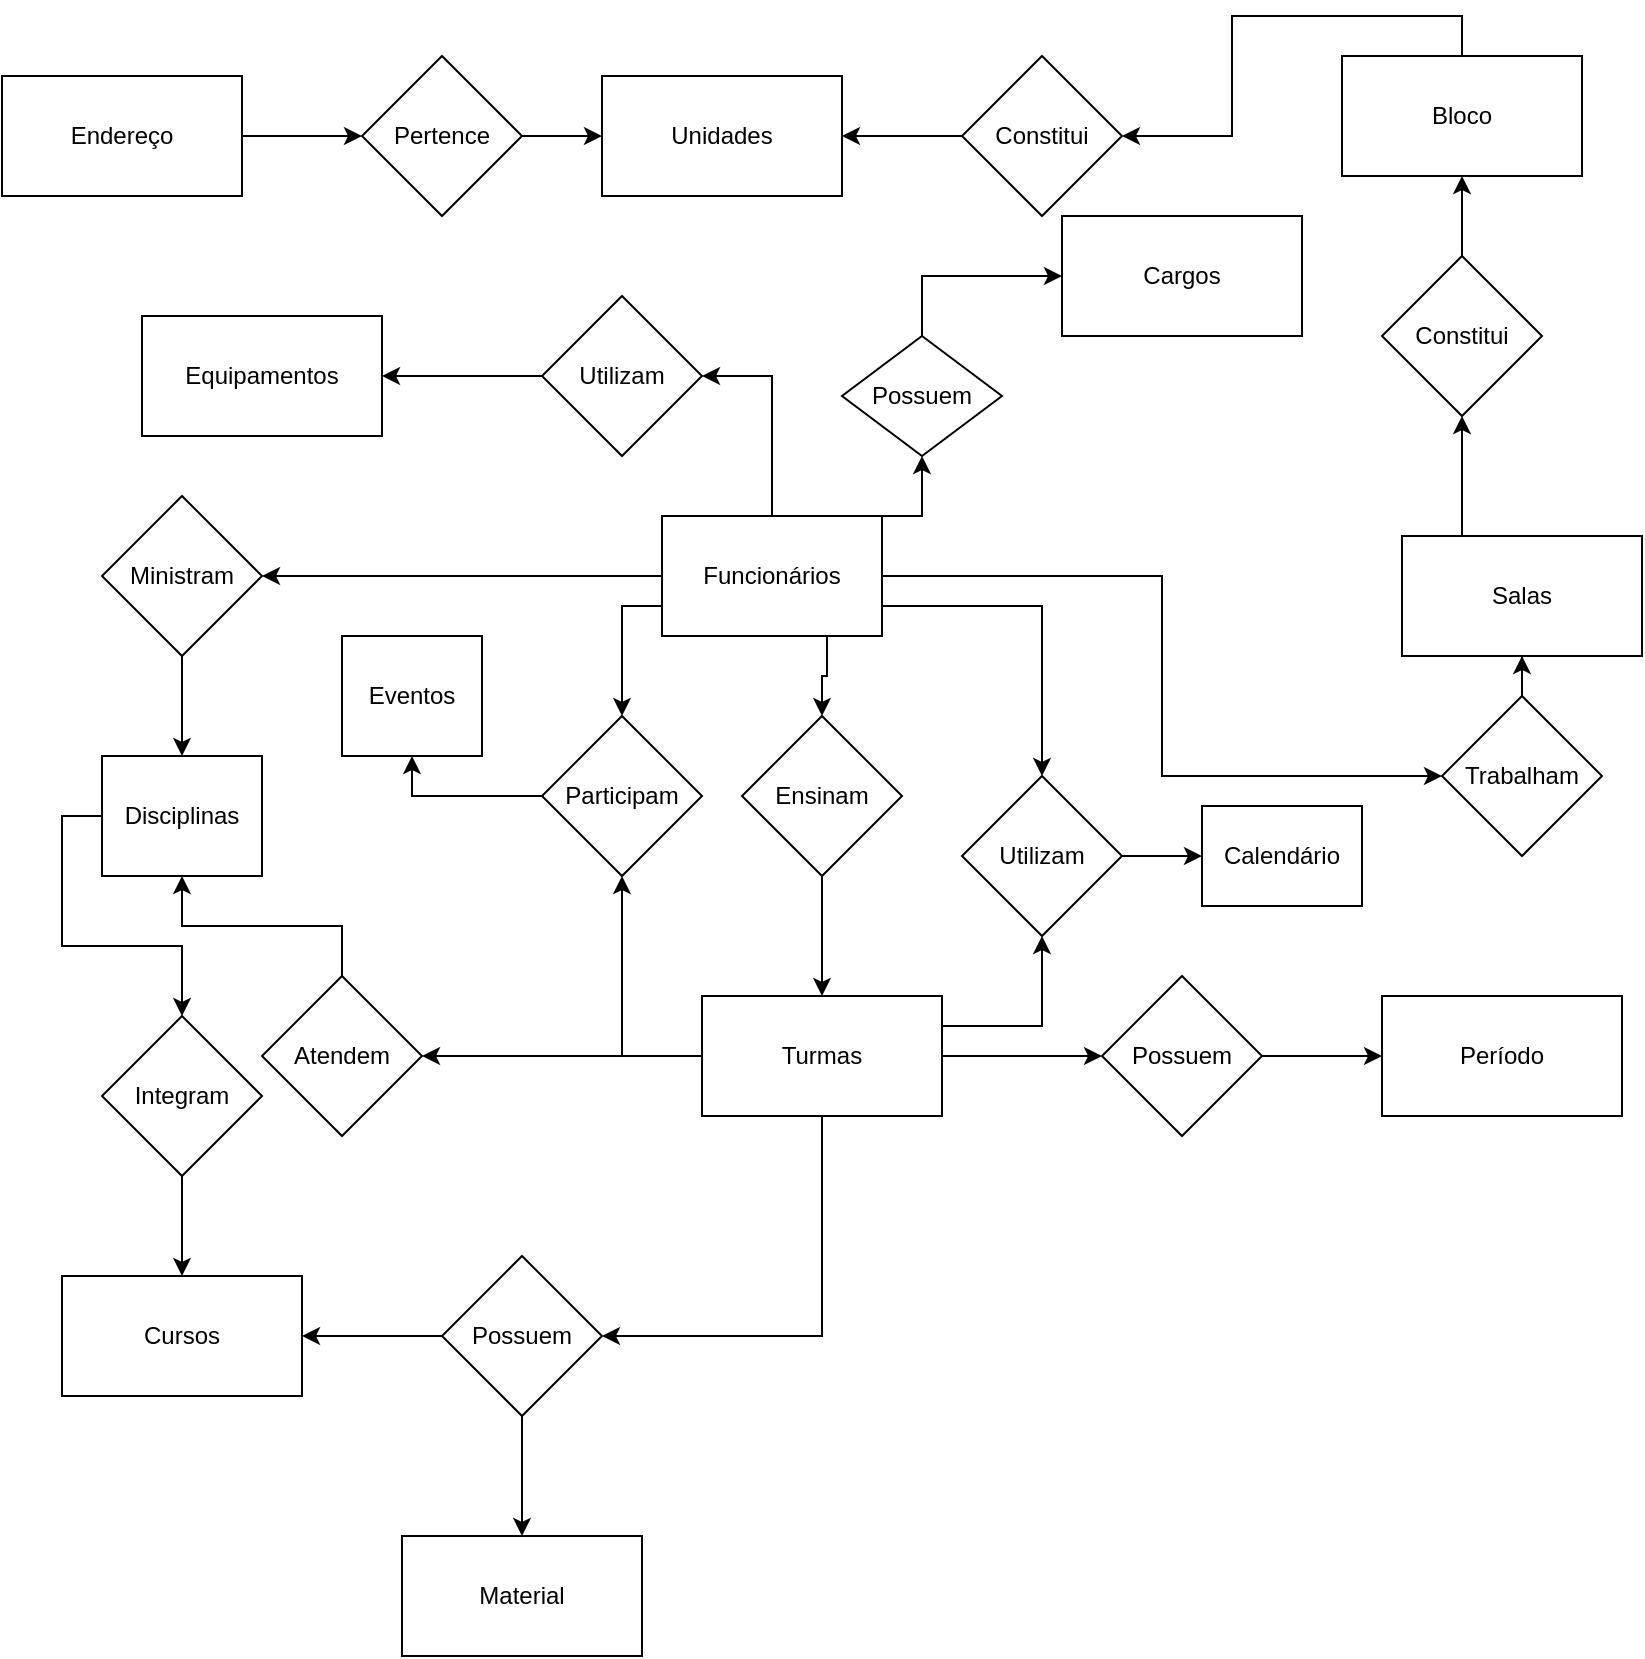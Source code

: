 <mxfile version="14.4.3" type="github">
  <diagram id="R2lEEEUBdFMjLlhIrx00" name="Page-1">
    <mxGraphModel dx="1108" dy="513" grid="1" gridSize="10" guides="1" tooltips="1" connect="1" arrows="1" fold="1" page="1" pageScale="1" pageWidth="850" pageHeight="1100" math="0" shadow="0" extFonts="Permanent Marker^https://fonts.googleapis.com/css?family=Permanent+Marker">
      <root>
        <mxCell id="0" />
        <mxCell id="1" parent="0" />
        <mxCell id="B15ubSbXxVU3i6Eq9neQ-1" value="Equipamentos" style="rounded=0;whiteSpace=wrap;html=1;" vertex="1" parent="1">
          <mxGeometry x="80" y="160" width="120" height="60" as="geometry" />
        </mxCell>
        <mxCell id="B15ubSbXxVU3i6Eq9neQ-2" value="Unidades" style="rounded=0;whiteSpace=wrap;html=1;" vertex="1" parent="1">
          <mxGeometry x="310" y="40" width="120" height="60" as="geometry" />
        </mxCell>
        <mxCell id="B15ubSbXxVU3i6Eq9neQ-3" value="Material" style="rounded=0;whiteSpace=wrap;html=1;" vertex="1" parent="1">
          <mxGeometry x="210" y="770" width="120" height="60" as="geometry" />
        </mxCell>
        <mxCell id="B15ubSbXxVU3i6Eq9neQ-86" style="edgeStyle=orthogonalEdgeStyle;rounded=0;orthogonalLoop=1;jettySize=auto;html=1;exitX=0.25;exitY=0;exitDx=0;exitDy=0;entryX=0.5;entryY=1;entryDx=0;entryDy=0;" edge="1" parent="1" source="B15ubSbXxVU3i6Eq9neQ-6" target="B15ubSbXxVU3i6Eq9neQ-22">
          <mxGeometry relative="1" as="geometry" />
        </mxCell>
        <mxCell id="B15ubSbXxVU3i6Eq9neQ-6" value="Salas" style="rounded=0;whiteSpace=wrap;html=1;" vertex="1" parent="1">
          <mxGeometry x="710" y="270" width="120" height="60" as="geometry" />
        </mxCell>
        <mxCell id="B15ubSbXxVU3i6Eq9neQ-7" value="Cursos" style="rounded=0;whiteSpace=wrap;html=1;" vertex="1" parent="1">
          <mxGeometry x="40" y="640" width="120" height="60" as="geometry" />
        </mxCell>
        <mxCell id="B15ubSbXxVU3i6Eq9neQ-9" value="Calendário" style="rounded=0;whiteSpace=wrap;html=1;" vertex="1" parent="1">
          <mxGeometry x="610" y="405" width="80" height="50" as="geometry" />
        </mxCell>
        <mxCell id="B15ubSbXxVU3i6Eq9neQ-43" style="edgeStyle=orthogonalEdgeStyle;rounded=0;orthogonalLoop=1;jettySize=auto;html=1;exitX=0;exitY=0.5;exitDx=0;exitDy=0;" edge="1" parent="1" source="B15ubSbXxVU3i6Eq9neQ-10" target="B15ubSbXxVU3i6Eq9neQ-41">
          <mxGeometry relative="1" as="geometry" />
        </mxCell>
        <mxCell id="B15ubSbXxVU3i6Eq9neQ-10" value="Disciplinas" style="rounded=0;whiteSpace=wrap;html=1;" vertex="1" parent="1">
          <mxGeometry x="60" y="380" width="80" height="60" as="geometry" />
        </mxCell>
        <mxCell id="B15ubSbXxVU3i6Eq9neQ-39" style="edgeStyle=orthogonalEdgeStyle;rounded=0;orthogonalLoop=1;jettySize=auto;html=1;exitX=0;exitY=0.5;exitDx=0;exitDy=0;entryX=1;entryY=0.5;entryDx=0;entryDy=0;" edge="1" parent="1" source="B15ubSbXxVU3i6Eq9neQ-11" target="B15ubSbXxVU3i6Eq9neQ-37">
          <mxGeometry relative="1" as="geometry" />
        </mxCell>
        <mxCell id="B15ubSbXxVU3i6Eq9neQ-48" style="edgeStyle=orthogonalEdgeStyle;rounded=0;orthogonalLoop=1;jettySize=auto;html=1;exitX=0.5;exitY=1;exitDx=0;exitDy=0;entryX=1;entryY=0.5;entryDx=0;entryDy=0;" edge="1" parent="1" source="B15ubSbXxVU3i6Eq9neQ-11" target="B15ubSbXxVU3i6Eq9neQ-44">
          <mxGeometry relative="1" as="geometry" />
        </mxCell>
        <mxCell id="B15ubSbXxVU3i6Eq9neQ-50" style="edgeStyle=orthogonalEdgeStyle;rounded=0;orthogonalLoop=1;jettySize=auto;html=1;exitX=1;exitY=0.5;exitDx=0;exitDy=0;" edge="1" parent="1" source="B15ubSbXxVU3i6Eq9neQ-11" target="B15ubSbXxVU3i6Eq9neQ-49">
          <mxGeometry relative="1" as="geometry" />
        </mxCell>
        <mxCell id="B15ubSbXxVU3i6Eq9neQ-77" style="edgeStyle=orthogonalEdgeStyle;rounded=0;orthogonalLoop=1;jettySize=auto;html=1;exitX=1;exitY=0.25;exitDx=0;exitDy=0;entryX=0.5;entryY=1;entryDx=0;entryDy=0;" edge="1" parent="1" source="B15ubSbXxVU3i6Eq9neQ-11" target="B15ubSbXxVU3i6Eq9neQ-56">
          <mxGeometry relative="1" as="geometry" />
        </mxCell>
        <mxCell id="B15ubSbXxVU3i6Eq9neQ-79" style="edgeStyle=orthogonalEdgeStyle;rounded=0;orthogonalLoop=1;jettySize=auto;html=1;exitX=0;exitY=0.5;exitDx=0;exitDy=0;entryX=0.5;entryY=1;entryDx=0;entryDy=0;" edge="1" parent="1" source="B15ubSbXxVU3i6Eq9neQ-11" target="B15ubSbXxVU3i6Eq9neQ-62">
          <mxGeometry relative="1" as="geometry" />
        </mxCell>
        <mxCell id="B15ubSbXxVU3i6Eq9neQ-11" value="Turmas" style="rounded=0;whiteSpace=wrap;html=1;" vertex="1" parent="1">
          <mxGeometry x="360" y="500" width="120" height="60" as="geometry" />
        </mxCell>
        <mxCell id="B15ubSbXxVU3i6Eq9neQ-31" style="edgeStyle=orthogonalEdgeStyle;rounded=0;orthogonalLoop=1;jettySize=auto;html=1;exitX=1;exitY=0.5;exitDx=0;exitDy=0;entryX=0;entryY=0.5;entryDx=0;entryDy=0;" edge="1" parent="1" source="B15ubSbXxVU3i6Eq9neQ-12" target="B15ubSbXxVU3i6Eq9neQ-30">
          <mxGeometry relative="1" as="geometry" />
        </mxCell>
        <mxCell id="B15ubSbXxVU3i6Eq9neQ-34" style="edgeStyle=orthogonalEdgeStyle;rounded=0;orthogonalLoop=1;jettySize=auto;html=1;exitX=0;exitY=0.5;exitDx=0;exitDy=0;entryX=1;entryY=0.5;entryDx=0;entryDy=0;" edge="1" parent="1" source="B15ubSbXxVU3i6Eq9neQ-12" target="B15ubSbXxVU3i6Eq9neQ-33">
          <mxGeometry relative="1" as="geometry" />
        </mxCell>
        <mxCell id="B15ubSbXxVU3i6Eq9neQ-55" style="edgeStyle=orthogonalEdgeStyle;rounded=0;orthogonalLoop=1;jettySize=auto;html=1;exitX=0.5;exitY=0;exitDx=0;exitDy=0;entryX=1;entryY=0.5;entryDx=0;entryDy=0;" edge="1" parent="1" source="B15ubSbXxVU3i6Eq9neQ-12" target="B15ubSbXxVU3i6Eq9neQ-53">
          <mxGeometry relative="1" as="geometry" />
        </mxCell>
        <mxCell id="B15ubSbXxVU3i6Eq9neQ-75" style="edgeStyle=orthogonalEdgeStyle;rounded=0;orthogonalLoop=1;jettySize=auto;html=1;exitX=1;exitY=0;exitDx=0;exitDy=0;entryX=0.5;entryY=1;entryDx=0;entryDy=0;" edge="1" parent="1" source="B15ubSbXxVU3i6Eq9neQ-12" target="B15ubSbXxVU3i6Eq9neQ-68">
          <mxGeometry relative="1" as="geometry" />
        </mxCell>
        <mxCell id="B15ubSbXxVU3i6Eq9neQ-78" style="edgeStyle=orthogonalEdgeStyle;rounded=0;orthogonalLoop=1;jettySize=auto;html=1;exitX=1;exitY=0.75;exitDx=0;exitDy=0;entryX=0.5;entryY=0;entryDx=0;entryDy=0;" edge="1" parent="1" source="B15ubSbXxVU3i6Eq9neQ-12" target="B15ubSbXxVU3i6Eq9neQ-56">
          <mxGeometry relative="1" as="geometry" />
        </mxCell>
        <mxCell id="B15ubSbXxVU3i6Eq9neQ-82" style="edgeStyle=orthogonalEdgeStyle;rounded=0;orthogonalLoop=1;jettySize=auto;html=1;exitX=0;exitY=0.75;exitDx=0;exitDy=0;entryX=0.5;entryY=0;entryDx=0;entryDy=0;" edge="1" parent="1" source="B15ubSbXxVU3i6Eq9neQ-12" target="B15ubSbXxVU3i6Eq9neQ-62">
          <mxGeometry relative="1" as="geometry" />
        </mxCell>
        <mxCell id="B15ubSbXxVU3i6Eq9neQ-85" style="edgeStyle=orthogonalEdgeStyle;rounded=0;orthogonalLoop=1;jettySize=auto;html=1;exitX=0.75;exitY=1;exitDx=0;exitDy=0;entryX=0.5;entryY=0;entryDx=0;entryDy=0;" edge="1" parent="1" source="B15ubSbXxVU3i6Eq9neQ-12" target="B15ubSbXxVU3i6Eq9neQ-36">
          <mxGeometry relative="1" as="geometry" />
        </mxCell>
        <mxCell id="B15ubSbXxVU3i6Eq9neQ-12" value="Funcionários" style="rounded=0;whiteSpace=wrap;html=1;" vertex="1" parent="1">
          <mxGeometry x="340" y="260" width="110" height="60" as="geometry" />
        </mxCell>
        <mxCell id="B15ubSbXxVU3i6Eq9neQ-20" style="edgeStyle=orthogonalEdgeStyle;rounded=0;orthogonalLoop=1;jettySize=auto;html=1;exitX=0.5;exitY=0;exitDx=0;exitDy=0;entryX=1;entryY=0.5;entryDx=0;entryDy=0;" edge="1" parent="1" source="B15ubSbXxVU3i6Eq9neQ-13" target="B15ubSbXxVU3i6Eq9neQ-16">
          <mxGeometry relative="1" as="geometry" />
        </mxCell>
        <mxCell id="B15ubSbXxVU3i6Eq9neQ-13" value="Bloco" style="rounded=0;whiteSpace=wrap;html=1;" vertex="1" parent="1">
          <mxGeometry x="680" y="30" width="120" height="60" as="geometry" />
        </mxCell>
        <mxCell id="B15ubSbXxVU3i6Eq9neQ-14" value="Período" style="rounded=0;whiteSpace=wrap;html=1;" vertex="1" parent="1">
          <mxGeometry x="700" y="500" width="120" height="60" as="geometry" />
        </mxCell>
        <mxCell id="B15ubSbXxVU3i6Eq9neQ-27" style="edgeStyle=orthogonalEdgeStyle;rounded=0;orthogonalLoop=1;jettySize=auto;html=1;exitX=1;exitY=0.5;exitDx=0;exitDy=0;entryX=0;entryY=0.5;entryDx=0;entryDy=0;" edge="1" parent="1" source="B15ubSbXxVU3i6Eq9neQ-15" target="B15ubSbXxVU3i6Eq9neQ-26">
          <mxGeometry relative="1" as="geometry" />
        </mxCell>
        <mxCell id="B15ubSbXxVU3i6Eq9neQ-15" value="Endereço" style="rounded=0;whiteSpace=wrap;html=1;" vertex="1" parent="1">
          <mxGeometry x="10" y="40" width="120" height="60" as="geometry" />
        </mxCell>
        <mxCell id="B15ubSbXxVU3i6Eq9neQ-19" style="edgeStyle=orthogonalEdgeStyle;rounded=0;orthogonalLoop=1;jettySize=auto;html=1;entryX=1;entryY=0.5;entryDx=0;entryDy=0;" edge="1" parent="1" source="B15ubSbXxVU3i6Eq9neQ-16" target="B15ubSbXxVU3i6Eq9neQ-2">
          <mxGeometry relative="1" as="geometry">
            <mxPoint x="470" y="70" as="targetPoint" />
          </mxGeometry>
        </mxCell>
        <mxCell id="B15ubSbXxVU3i6Eq9neQ-16" value="Constitui" style="rhombus;whiteSpace=wrap;html=1;" vertex="1" parent="1">
          <mxGeometry x="490" y="30" width="80" height="80" as="geometry" />
        </mxCell>
        <mxCell id="B15ubSbXxVU3i6Eq9neQ-67" style="edgeStyle=orthogonalEdgeStyle;rounded=0;orthogonalLoop=1;jettySize=auto;html=1;exitX=0.5;exitY=0;exitDx=0;exitDy=0;entryX=0.5;entryY=1;entryDx=0;entryDy=0;" edge="1" parent="1" source="B15ubSbXxVU3i6Eq9neQ-22" target="B15ubSbXxVU3i6Eq9neQ-13">
          <mxGeometry relative="1" as="geometry" />
        </mxCell>
        <mxCell id="B15ubSbXxVU3i6Eq9neQ-22" value="Constitui" style="rhombus;whiteSpace=wrap;html=1;" vertex="1" parent="1">
          <mxGeometry x="700" y="130" width="80" height="80" as="geometry" />
        </mxCell>
        <mxCell id="B15ubSbXxVU3i6Eq9neQ-28" style="edgeStyle=orthogonalEdgeStyle;rounded=0;orthogonalLoop=1;jettySize=auto;html=1;exitX=1;exitY=0.5;exitDx=0;exitDy=0;entryX=0;entryY=0.5;entryDx=0;entryDy=0;" edge="1" parent="1" source="B15ubSbXxVU3i6Eq9neQ-26" target="B15ubSbXxVU3i6Eq9neQ-2">
          <mxGeometry relative="1" as="geometry" />
        </mxCell>
        <mxCell id="B15ubSbXxVU3i6Eq9neQ-26" value="Pertence" style="rhombus;whiteSpace=wrap;html=1;" vertex="1" parent="1">
          <mxGeometry x="190" y="30" width="80" height="80" as="geometry" />
        </mxCell>
        <mxCell id="B15ubSbXxVU3i6Eq9neQ-32" style="edgeStyle=orthogonalEdgeStyle;rounded=0;orthogonalLoop=1;jettySize=auto;html=1;exitX=0.5;exitY=0;exitDx=0;exitDy=0;" edge="1" parent="1" source="B15ubSbXxVU3i6Eq9neQ-30" target="B15ubSbXxVU3i6Eq9neQ-6">
          <mxGeometry relative="1" as="geometry" />
        </mxCell>
        <mxCell id="B15ubSbXxVU3i6Eq9neQ-30" value="Trabalham" style="rhombus;whiteSpace=wrap;html=1;" vertex="1" parent="1">
          <mxGeometry x="730" y="350" width="80" height="80" as="geometry" />
        </mxCell>
        <mxCell id="B15ubSbXxVU3i6Eq9neQ-35" style="edgeStyle=orthogonalEdgeStyle;rounded=0;orthogonalLoop=1;jettySize=auto;html=1;exitX=0.5;exitY=1;exitDx=0;exitDy=0;entryX=0.5;entryY=0;entryDx=0;entryDy=0;" edge="1" parent="1" source="B15ubSbXxVU3i6Eq9neQ-33" target="B15ubSbXxVU3i6Eq9neQ-10">
          <mxGeometry relative="1" as="geometry" />
        </mxCell>
        <mxCell id="B15ubSbXxVU3i6Eq9neQ-33" value="Ministram" style="rhombus;whiteSpace=wrap;html=1;" vertex="1" parent="1">
          <mxGeometry x="60" y="250" width="80" height="80" as="geometry" />
        </mxCell>
        <mxCell id="B15ubSbXxVU3i6Eq9neQ-42" style="edgeStyle=orthogonalEdgeStyle;rounded=0;orthogonalLoop=1;jettySize=auto;html=1;exitX=0.5;exitY=1;exitDx=0;exitDy=0;entryX=0.5;entryY=0;entryDx=0;entryDy=0;" edge="1" parent="1" source="B15ubSbXxVU3i6Eq9neQ-36" target="B15ubSbXxVU3i6Eq9neQ-11">
          <mxGeometry relative="1" as="geometry" />
        </mxCell>
        <mxCell id="B15ubSbXxVU3i6Eq9neQ-36" value="Ensinam" style="rhombus;whiteSpace=wrap;html=1;" vertex="1" parent="1">
          <mxGeometry x="380" y="360" width="80" height="80" as="geometry" />
        </mxCell>
        <mxCell id="B15ubSbXxVU3i6Eq9neQ-40" style="edgeStyle=orthogonalEdgeStyle;rounded=0;orthogonalLoop=1;jettySize=auto;html=1;exitX=0.5;exitY=0;exitDx=0;exitDy=0;entryX=0.5;entryY=1;entryDx=0;entryDy=0;" edge="1" parent="1" source="B15ubSbXxVU3i6Eq9neQ-37" target="B15ubSbXxVU3i6Eq9neQ-10">
          <mxGeometry relative="1" as="geometry" />
        </mxCell>
        <mxCell id="B15ubSbXxVU3i6Eq9neQ-37" value="Atendem" style="rhombus;whiteSpace=wrap;html=1;" vertex="1" parent="1">
          <mxGeometry x="140" y="490" width="80" height="80" as="geometry" />
        </mxCell>
        <mxCell id="B15ubSbXxVU3i6Eq9neQ-46" style="edgeStyle=orthogonalEdgeStyle;rounded=0;orthogonalLoop=1;jettySize=auto;html=1;exitX=0.5;exitY=1;exitDx=0;exitDy=0;entryX=0.5;entryY=0;entryDx=0;entryDy=0;" edge="1" parent="1" source="B15ubSbXxVU3i6Eq9neQ-41" target="B15ubSbXxVU3i6Eq9neQ-7">
          <mxGeometry relative="1" as="geometry" />
        </mxCell>
        <mxCell id="B15ubSbXxVU3i6Eq9neQ-41" value="Integram" style="rhombus;whiteSpace=wrap;html=1;" vertex="1" parent="1">
          <mxGeometry x="60" y="510" width="80" height="80" as="geometry" />
        </mxCell>
        <mxCell id="B15ubSbXxVU3i6Eq9neQ-45" style="edgeStyle=orthogonalEdgeStyle;rounded=0;orthogonalLoop=1;jettySize=auto;html=1;exitX=0;exitY=0.5;exitDx=0;exitDy=0;entryX=1;entryY=0.5;entryDx=0;entryDy=0;" edge="1" parent="1" source="B15ubSbXxVU3i6Eq9neQ-44" target="B15ubSbXxVU3i6Eq9neQ-7">
          <mxGeometry relative="1" as="geometry" />
        </mxCell>
        <mxCell id="B15ubSbXxVU3i6Eq9neQ-52" style="edgeStyle=orthogonalEdgeStyle;rounded=0;orthogonalLoop=1;jettySize=auto;html=1;exitX=0.5;exitY=1;exitDx=0;exitDy=0;entryX=0.5;entryY=0;entryDx=0;entryDy=0;" edge="1" parent="1" source="B15ubSbXxVU3i6Eq9neQ-44" target="B15ubSbXxVU3i6Eq9neQ-3">
          <mxGeometry relative="1" as="geometry" />
        </mxCell>
        <mxCell id="B15ubSbXxVU3i6Eq9neQ-44" value="Possuem" style="rhombus;whiteSpace=wrap;html=1;" vertex="1" parent="1">
          <mxGeometry x="230" y="630" width="80" height="80" as="geometry" />
        </mxCell>
        <mxCell id="B15ubSbXxVU3i6Eq9neQ-51" style="edgeStyle=orthogonalEdgeStyle;rounded=0;orthogonalLoop=1;jettySize=auto;html=1;exitX=1;exitY=0.5;exitDx=0;exitDy=0;entryX=0;entryY=0.5;entryDx=0;entryDy=0;" edge="1" parent="1" source="B15ubSbXxVU3i6Eq9neQ-49" target="B15ubSbXxVU3i6Eq9neQ-14">
          <mxGeometry relative="1" as="geometry" />
        </mxCell>
        <mxCell id="B15ubSbXxVU3i6Eq9neQ-49" value="Possuem" style="rhombus;whiteSpace=wrap;html=1;" vertex="1" parent="1">
          <mxGeometry x="560" y="490" width="80" height="80" as="geometry" />
        </mxCell>
        <mxCell id="B15ubSbXxVU3i6Eq9neQ-54" style="edgeStyle=orthogonalEdgeStyle;rounded=0;orthogonalLoop=1;jettySize=auto;html=1;exitX=0;exitY=0.5;exitDx=0;exitDy=0;entryX=1;entryY=0.5;entryDx=0;entryDy=0;" edge="1" parent="1" source="B15ubSbXxVU3i6Eq9neQ-53" target="B15ubSbXxVU3i6Eq9neQ-1">
          <mxGeometry relative="1" as="geometry" />
        </mxCell>
        <mxCell id="B15ubSbXxVU3i6Eq9neQ-53" value="Utilizam" style="rhombus;whiteSpace=wrap;html=1;" vertex="1" parent="1">
          <mxGeometry x="280" y="150" width="80" height="80" as="geometry" />
        </mxCell>
        <mxCell id="B15ubSbXxVU3i6Eq9neQ-58" style="edgeStyle=orthogonalEdgeStyle;rounded=0;orthogonalLoop=1;jettySize=auto;html=1;exitX=1;exitY=0.5;exitDx=0;exitDy=0;entryX=0;entryY=0.5;entryDx=0;entryDy=0;" edge="1" parent="1" source="B15ubSbXxVU3i6Eq9neQ-56" target="B15ubSbXxVU3i6Eq9neQ-9">
          <mxGeometry relative="1" as="geometry" />
        </mxCell>
        <mxCell id="B15ubSbXxVU3i6Eq9neQ-56" value="Utilizam" style="rhombus;whiteSpace=wrap;html=1;" vertex="1" parent="1">
          <mxGeometry x="490" y="390" width="80" height="80" as="geometry" />
        </mxCell>
        <mxCell id="B15ubSbXxVU3i6Eq9neQ-60" value="Eventos" style="rounded=0;whiteSpace=wrap;html=1;" vertex="1" parent="1">
          <mxGeometry x="180" y="320" width="70" height="60" as="geometry" />
        </mxCell>
        <mxCell id="B15ubSbXxVU3i6Eq9neQ-65" style="edgeStyle=orthogonalEdgeStyle;rounded=0;orthogonalLoop=1;jettySize=auto;html=1;exitX=0;exitY=0.5;exitDx=0;exitDy=0;entryX=0.5;entryY=1;entryDx=0;entryDy=0;" edge="1" parent="1" source="B15ubSbXxVU3i6Eq9neQ-62" target="B15ubSbXxVU3i6Eq9neQ-60">
          <mxGeometry relative="1" as="geometry" />
        </mxCell>
        <mxCell id="B15ubSbXxVU3i6Eq9neQ-62" value="Participam" style="rhombus;whiteSpace=wrap;html=1;" vertex="1" parent="1">
          <mxGeometry x="280" y="360" width="80" height="80" as="geometry" />
        </mxCell>
        <mxCell id="B15ubSbXxVU3i6Eq9neQ-74" style="edgeStyle=orthogonalEdgeStyle;rounded=0;orthogonalLoop=1;jettySize=auto;html=1;exitX=0.5;exitY=0;exitDx=0;exitDy=0;entryX=0;entryY=0.5;entryDx=0;entryDy=0;" edge="1" parent="1" source="B15ubSbXxVU3i6Eq9neQ-68" target="B15ubSbXxVU3i6Eq9neQ-69">
          <mxGeometry relative="1" as="geometry" />
        </mxCell>
        <mxCell id="B15ubSbXxVU3i6Eq9neQ-68" value="Possuem" style="rhombus;whiteSpace=wrap;html=1;" vertex="1" parent="1">
          <mxGeometry x="430" y="170" width="80" height="60" as="geometry" />
        </mxCell>
        <mxCell id="B15ubSbXxVU3i6Eq9neQ-69" value="Cargos" style="rounded=0;whiteSpace=wrap;html=1;" vertex="1" parent="1">
          <mxGeometry x="540" y="110" width="120" height="60" as="geometry" />
        </mxCell>
      </root>
    </mxGraphModel>
  </diagram>
</mxfile>
